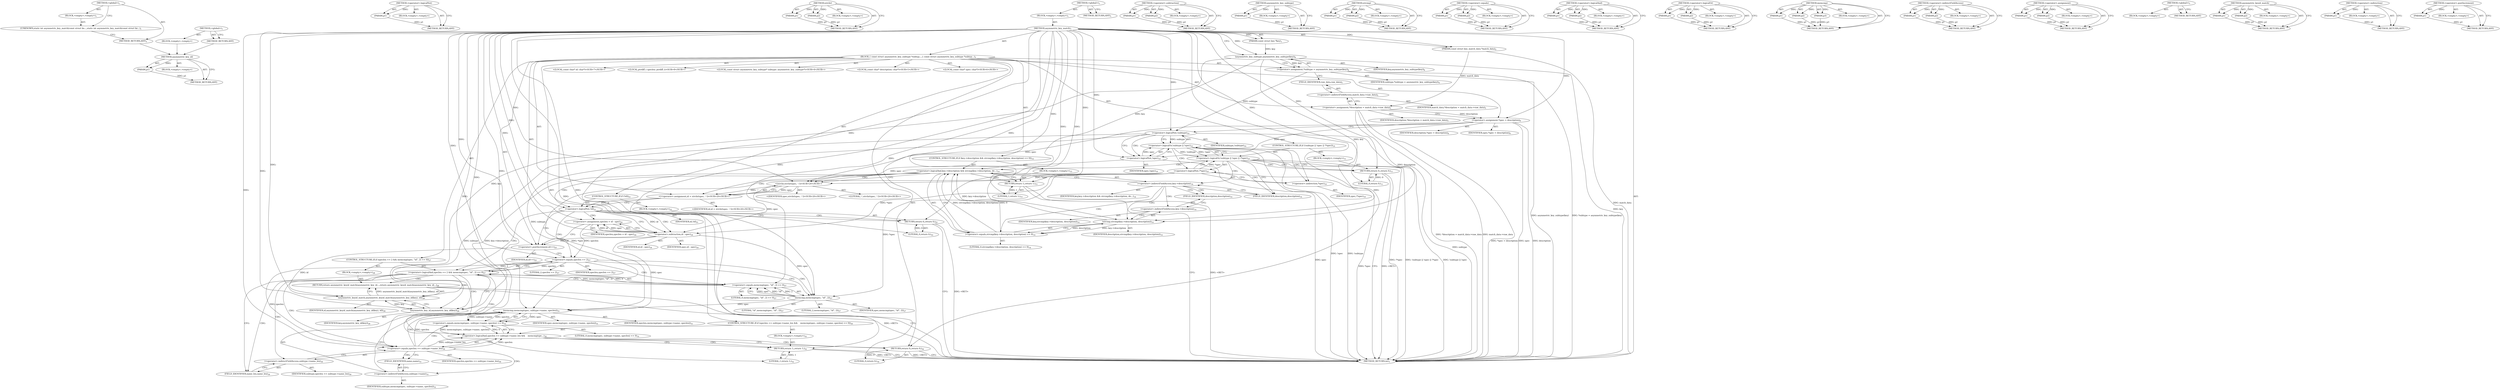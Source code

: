 digraph "&lt;global&gt;" {
vulnerable_210 [label=<(METHOD,asymmetric_key_id)>];
vulnerable_211 [label=<(PARAM,p1)>];
vulnerable_212 [label=<(BLOCK,&lt;empty&gt;,&lt;empty&gt;)>];
vulnerable_213 [label=<(METHOD_RETURN,ANY)>];
vulnerable_162 [label=<(METHOD,&lt;operator&gt;.logicalNot)>];
vulnerable_163 [label=<(PARAM,p1)>];
vulnerable_164 [label=<(BLOCK,&lt;empty&gt;,&lt;empty&gt;)>];
vulnerable_165 [label=<(METHOD_RETURN,ANY)>];
vulnerable_185 [label=<(METHOD,strchr)>];
vulnerable_186 [label=<(PARAM,p1)>];
vulnerable_187 [label=<(PARAM,p2)>];
vulnerable_188 [label=<(BLOCK,&lt;empty&gt;,&lt;empty&gt;)>];
vulnerable_189 [label=<(METHOD_RETURN,ANY)>];
vulnerable_6 [label=<(METHOD,&lt;global&gt;)<SUB>1</SUB>>];
vulnerable_7 [label=<(BLOCK,&lt;empty&gt;,&lt;empty&gt;)<SUB>1</SUB>>];
vulnerable_8 [label=<(METHOD,asymmetric_key_match)<SUB>1</SUB>>];
vulnerable_9 [label=<(PARAM,const struct key *key)<SUB>1</SUB>>];
vulnerable_10 [label=<(PARAM,const struct key_match_data *match_data)<SUB>2</SUB>>];
vulnerable_11 [label=<(BLOCK,{
 	const struct asymmetric_key_subtype *subtyp...,{
 	const struct asymmetric_key_subtype *subtyp...)<SUB>3</SUB>>];
vulnerable_12 [label="<(LOCAL,const struct asymmetric_key_subtype* subtype: asymmetric_key_subtype*)<SUB>4</SUB>>"];
vulnerable_13 [label=<(&lt;operator&gt;.assignment,*subtype = asymmetric_key_subtype(key))<SUB>4</SUB>>];
vulnerable_14 [label=<(IDENTIFIER,subtype,*subtype = asymmetric_key_subtype(key))<SUB>4</SUB>>];
vulnerable_15 [label=<(asymmetric_key_subtype,asymmetric_key_subtype(key))<SUB>4</SUB>>];
vulnerable_16 [label=<(IDENTIFIER,key,asymmetric_key_subtype(key))<SUB>4</SUB>>];
vulnerable_17 [label="<(LOCAL,const char* description: char*)<SUB>5</SUB>>"];
vulnerable_18 [label=<(&lt;operator&gt;.assignment,*description = match_data-&gt;raw_data)<SUB>5</SUB>>];
vulnerable_19 [label=<(IDENTIFIER,description,*description = match_data-&gt;raw_data)<SUB>5</SUB>>];
vulnerable_20 [label=<(&lt;operator&gt;.indirectFieldAccess,match_data-&gt;raw_data)<SUB>5</SUB>>];
vulnerable_21 [label=<(IDENTIFIER,match_data,*description = match_data-&gt;raw_data)<SUB>5</SUB>>];
vulnerable_22 [label=<(FIELD_IDENTIFIER,raw_data,raw_data)<SUB>5</SUB>>];
vulnerable_23 [label="<(LOCAL,const char* spec: char*)<SUB>6</SUB>>"];
vulnerable_24 [label=<(&lt;operator&gt;.assignment,*spec = description)<SUB>6</SUB>>];
vulnerable_25 [label=<(IDENTIFIER,spec,*spec = description)<SUB>6</SUB>>];
vulnerable_26 [label=<(IDENTIFIER,description,*spec = description)<SUB>6</SUB>>];
vulnerable_27 [label="<(LOCAL,const char* id: char*)<SUB>7</SUB>>"];
vulnerable_28 [label="<(LOCAL,ptrdiff_t speclen: ptrdiff_t)<SUB>8</SUB>>"];
vulnerable_29 [label=<(CONTROL_STRUCTURE,IF,if (!subtype || !spec || !*spec))<SUB>10</SUB>>];
vulnerable_30 [label=<(&lt;operator&gt;.logicalOr,!subtype || !spec || !*spec)<SUB>10</SUB>>];
vulnerable_31 [label=<(&lt;operator&gt;.logicalOr,!subtype || !spec)<SUB>10</SUB>>];
vulnerable_32 [label=<(&lt;operator&gt;.logicalNot,!subtype)<SUB>10</SUB>>];
vulnerable_33 [label=<(IDENTIFIER,subtype,!subtype)<SUB>10</SUB>>];
vulnerable_34 [label=<(&lt;operator&gt;.logicalNot,!spec)<SUB>10</SUB>>];
vulnerable_35 [label=<(IDENTIFIER,spec,!spec)<SUB>10</SUB>>];
vulnerable_36 [label=<(&lt;operator&gt;.logicalNot,!*spec)<SUB>10</SUB>>];
vulnerable_37 [label=<(&lt;operator&gt;.indirection,*spec)<SUB>10</SUB>>];
vulnerable_38 [label=<(IDENTIFIER,spec,!*spec)<SUB>10</SUB>>];
vulnerable_39 [label=<(BLOCK,&lt;empty&gt;,&lt;empty&gt;)<SUB>11</SUB>>];
vulnerable_40 [label=<(RETURN,return 0;,return 0;)<SUB>11</SUB>>];
vulnerable_41 [label=<(LITERAL,0,return 0;)<SUB>11</SUB>>];
vulnerable_42 [label=<(CONTROL_STRUCTURE,IF,if (key-&gt;description &amp;&amp; strcmp(key-&gt;description, description) == 0))<SUB>14</SUB>>];
vulnerable_43 [label=<(&lt;operator&gt;.logicalAnd,key-&gt;description &amp;&amp; strcmp(key-&gt;description, de...)<SUB>14</SUB>>];
vulnerable_44 [label=<(&lt;operator&gt;.indirectFieldAccess,key-&gt;description)<SUB>14</SUB>>];
vulnerable_45 [label=<(IDENTIFIER,key,key-&gt;description &amp;&amp; strcmp(key-&gt;description, de...)<SUB>14</SUB>>];
vulnerable_46 [label=<(FIELD_IDENTIFIER,description,description)<SUB>14</SUB>>];
vulnerable_47 [label=<(&lt;operator&gt;.equals,strcmp(key-&gt;description, description) == 0)<SUB>14</SUB>>];
vulnerable_48 [label=<(strcmp,strcmp(key-&gt;description, description))<SUB>14</SUB>>];
vulnerable_49 [label=<(&lt;operator&gt;.indirectFieldAccess,key-&gt;description)<SUB>14</SUB>>];
vulnerable_50 [label=<(IDENTIFIER,key,strcmp(key-&gt;description, description))<SUB>14</SUB>>];
vulnerable_51 [label=<(FIELD_IDENTIFIER,description,description)<SUB>14</SUB>>];
vulnerable_52 [label=<(IDENTIFIER,description,strcmp(key-&gt;description, description))<SUB>14</SUB>>];
vulnerable_53 [label=<(LITERAL,0,strcmp(key-&gt;description, description) == 0)<SUB>14</SUB>>];
vulnerable_54 [label=<(BLOCK,&lt;empty&gt;,&lt;empty&gt;)<SUB>15</SUB>>];
vulnerable_55 [label=<(RETURN,return 1;,return 1;)<SUB>15</SUB>>];
vulnerable_56 [label=<(LITERAL,1,return 1;)<SUB>15</SUB>>];
vulnerable_57 [label="<(&lt;operator&gt;.assignment,id = strchr(spec, ':'))<SUB>20</SUB>>"];
vulnerable_58 [label="<(IDENTIFIER,id,id = strchr(spec, ':'))<SUB>20</SUB>>"];
vulnerable_59 [label="<(strchr,strchr(spec, ':'))<SUB>20</SUB>>"];
vulnerable_60 [label="<(IDENTIFIER,spec,strchr(spec, ':'))<SUB>20</SUB>>"];
vulnerable_61 [label="<(LITERAL,':',strchr(spec, ':'))<SUB>20</SUB>>"];
vulnerable_62 [label=<(CONTROL_STRUCTURE,IF,if (!id))<SUB>21</SUB>>];
vulnerable_63 [label=<(&lt;operator&gt;.logicalNot,!id)<SUB>21</SUB>>];
vulnerable_64 [label=<(IDENTIFIER,id,!id)<SUB>21</SUB>>];
vulnerable_65 [label=<(BLOCK,&lt;empty&gt;,&lt;empty&gt;)<SUB>22</SUB>>];
vulnerable_66 [label=<(RETURN,return 0;,return 0;)<SUB>22</SUB>>];
vulnerable_67 [label=<(LITERAL,0,return 0;)<SUB>22</SUB>>];
vulnerable_68 [label=<(&lt;operator&gt;.assignment,speclen = id - spec)<SUB>24</SUB>>];
vulnerable_69 [label=<(IDENTIFIER,speclen,speclen = id - spec)<SUB>24</SUB>>];
vulnerable_70 [label=<(&lt;operator&gt;.subtraction,id - spec)<SUB>24</SUB>>];
vulnerable_71 [label=<(IDENTIFIER,id,id - spec)<SUB>24</SUB>>];
vulnerable_72 [label=<(IDENTIFIER,spec,id - spec)<SUB>24</SUB>>];
vulnerable_73 [label=<(&lt;operator&gt;.postIncrement,id++)<SUB>25</SUB>>];
vulnerable_74 [label=<(IDENTIFIER,id,id++)<SUB>25</SUB>>];
vulnerable_75 [label=<(CONTROL_STRUCTURE,IF,if (speclen == 2 &amp;&amp; memcmp(spec, &quot;id&quot;, 2) == 0))<SUB>27</SUB>>];
vulnerable_76 [label=<(&lt;operator&gt;.logicalAnd,speclen == 2 &amp;&amp; memcmp(spec, &quot;id&quot;, 2) == 0)<SUB>27</SUB>>];
vulnerable_77 [label=<(&lt;operator&gt;.equals,speclen == 2)<SUB>27</SUB>>];
vulnerable_78 [label=<(IDENTIFIER,speclen,speclen == 2)<SUB>27</SUB>>];
vulnerable_79 [label=<(LITERAL,2,speclen == 2)<SUB>27</SUB>>];
vulnerable_80 [label=<(&lt;operator&gt;.equals,memcmp(spec, &quot;id&quot;, 2) == 0)<SUB>27</SUB>>];
vulnerable_81 [label=<(memcmp,memcmp(spec, &quot;id&quot;, 2))<SUB>27</SUB>>];
vulnerable_82 [label=<(IDENTIFIER,spec,memcmp(spec, &quot;id&quot;, 2))<SUB>27</SUB>>];
vulnerable_83 [label=<(LITERAL,&quot;id&quot;,memcmp(spec, &quot;id&quot;, 2))<SUB>27</SUB>>];
vulnerable_84 [label=<(LITERAL,2,memcmp(spec, &quot;id&quot;, 2))<SUB>27</SUB>>];
vulnerable_85 [label=<(LITERAL,0,memcmp(spec, &quot;id&quot;, 2) == 0)<SUB>27</SUB>>];
vulnerable_86 [label=<(BLOCK,&lt;empty&gt;,&lt;empty&gt;)<SUB>28</SUB>>];
vulnerable_87 [label=<(RETURN,return asymmetric_keyid_match(asymmetric_key_id...,return asymmetric_keyid_match(asymmetric_key_id...)<SUB>28</SUB>>];
vulnerable_88 [label=<(asymmetric_keyid_match,asymmetric_keyid_match(asymmetric_key_id(key), id))<SUB>28</SUB>>];
vulnerable_89 [label=<(asymmetric_key_id,asymmetric_key_id(key))<SUB>28</SUB>>];
vulnerable_90 [label=<(IDENTIFIER,key,asymmetric_key_id(key))<SUB>28</SUB>>];
vulnerable_91 [label=<(IDENTIFIER,id,asymmetric_keyid_match(asymmetric_key_id(key), id))<SUB>28</SUB>>];
vulnerable_92 [label=<(CONTROL_STRUCTURE,IF,if (speclen == subtype-&gt;name_len &amp;&amp;
	    memcmp(spec, subtype-&gt;name, speclen) == 0))<SUB>30</SUB>>];
vulnerable_93 [label=<(&lt;operator&gt;.logicalAnd,speclen == subtype-&gt;name_len &amp;&amp;
	    memcmp(spe...)<SUB>30</SUB>>];
vulnerable_94 [label=<(&lt;operator&gt;.equals,speclen == subtype-&gt;name_len)<SUB>30</SUB>>];
vulnerable_95 [label=<(IDENTIFIER,speclen,speclen == subtype-&gt;name_len)<SUB>30</SUB>>];
vulnerable_96 [label=<(&lt;operator&gt;.indirectFieldAccess,subtype-&gt;name_len)<SUB>30</SUB>>];
vulnerable_97 [label=<(IDENTIFIER,subtype,speclen == subtype-&gt;name_len)<SUB>30</SUB>>];
vulnerable_98 [label=<(FIELD_IDENTIFIER,name_len,name_len)<SUB>30</SUB>>];
vulnerable_99 [label=<(&lt;operator&gt;.equals,memcmp(spec, subtype-&gt;name, speclen) == 0)<SUB>31</SUB>>];
vulnerable_100 [label=<(memcmp,memcmp(spec, subtype-&gt;name, speclen))<SUB>31</SUB>>];
vulnerable_101 [label=<(IDENTIFIER,spec,memcmp(spec, subtype-&gt;name, speclen))<SUB>31</SUB>>];
vulnerable_102 [label=<(&lt;operator&gt;.indirectFieldAccess,subtype-&gt;name)<SUB>31</SUB>>];
vulnerable_103 [label=<(IDENTIFIER,subtype,memcmp(spec, subtype-&gt;name, speclen))<SUB>31</SUB>>];
vulnerable_104 [label=<(FIELD_IDENTIFIER,name,name)<SUB>31</SUB>>];
vulnerable_105 [label=<(IDENTIFIER,speclen,memcmp(spec, subtype-&gt;name, speclen))<SUB>31</SUB>>];
vulnerable_106 [label=<(LITERAL,0,memcmp(spec, subtype-&gt;name, speclen) == 0)<SUB>31</SUB>>];
vulnerable_107 [label=<(BLOCK,&lt;empty&gt;,&lt;empty&gt;)<SUB>32</SUB>>];
vulnerable_108 [label=<(RETURN,return 1;,return 1;)<SUB>32</SUB>>];
vulnerable_109 [label=<(LITERAL,1,return 1;)<SUB>32</SUB>>];
vulnerable_110 [label=<(RETURN,return 0;,return 0;)<SUB>34</SUB>>];
vulnerable_111 [label=<(LITERAL,0,return 0;)<SUB>34</SUB>>];
vulnerable_112 [label=<(METHOD_RETURN,int)<SUB>1</SUB>>];
vulnerable_114 [label=<(METHOD_RETURN,ANY)<SUB>1</SUB>>];
vulnerable_190 [label=<(METHOD,&lt;operator&gt;.subtraction)>];
vulnerable_191 [label=<(PARAM,p1)>];
vulnerable_192 [label=<(PARAM,p2)>];
vulnerable_193 [label=<(BLOCK,&lt;empty&gt;,&lt;empty&gt;)>];
vulnerable_194 [label=<(METHOD_RETURN,ANY)>];
vulnerable_148 [label=<(METHOD,asymmetric_key_subtype)>];
vulnerable_149 [label=<(PARAM,p1)>];
vulnerable_150 [label=<(BLOCK,&lt;empty&gt;,&lt;empty&gt;)>];
vulnerable_151 [label=<(METHOD_RETURN,ANY)>];
vulnerable_180 [label=<(METHOD,strcmp)>];
vulnerable_181 [label=<(PARAM,p1)>];
vulnerable_182 [label=<(PARAM,p2)>];
vulnerable_183 [label=<(BLOCK,&lt;empty&gt;,&lt;empty&gt;)>];
vulnerable_184 [label=<(METHOD_RETURN,ANY)>];
vulnerable_175 [label=<(METHOD,&lt;operator&gt;.equals)>];
vulnerable_176 [label=<(PARAM,p1)>];
vulnerable_177 [label=<(PARAM,p2)>];
vulnerable_178 [label=<(BLOCK,&lt;empty&gt;,&lt;empty&gt;)>];
vulnerable_179 [label=<(METHOD_RETURN,ANY)>];
vulnerable_170 [label=<(METHOD,&lt;operator&gt;.logicalAnd)>];
vulnerable_171 [label=<(PARAM,p1)>];
vulnerable_172 [label=<(PARAM,p2)>];
vulnerable_173 [label=<(BLOCK,&lt;empty&gt;,&lt;empty&gt;)>];
vulnerable_174 [label=<(METHOD_RETURN,ANY)>];
vulnerable_157 [label=<(METHOD,&lt;operator&gt;.logicalOr)>];
vulnerable_158 [label=<(PARAM,p1)>];
vulnerable_159 [label=<(PARAM,p2)>];
vulnerable_160 [label=<(BLOCK,&lt;empty&gt;,&lt;empty&gt;)>];
vulnerable_161 [label=<(METHOD_RETURN,ANY)>];
vulnerable_199 [label=<(METHOD,memcmp)>];
vulnerable_200 [label=<(PARAM,p1)>];
vulnerable_201 [label=<(PARAM,p2)>];
vulnerable_202 [label=<(PARAM,p3)>];
vulnerable_203 [label=<(BLOCK,&lt;empty&gt;,&lt;empty&gt;)>];
vulnerable_204 [label=<(METHOD_RETURN,ANY)>];
vulnerable_152 [label=<(METHOD,&lt;operator&gt;.indirectFieldAccess)>];
vulnerable_153 [label=<(PARAM,p1)>];
vulnerable_154 [label=<(PARAM,p2)>];
vulnerable_155 [label=<(BLOCK,&lt;empty&gt;,&lt;empty&gt;)>];
vulnerable_156 [label=<(METHOD_RETURN,ANY)>];
vulnerable_143 [label=<(METHOD,&lt;operator&gt;.assignment)>];
vulnerable_144 [label=<(PARAM,p1)>];
vulnerable_145 [label=<(PARAM,p2)>];
vulnerable_146 [label=<(BLOCK,&lt;empty&gt;,&lt;empty&gt;)>];
vulnerable_147 [label=<(METHOD_RETURN,ANY)>];
vulnerable_137 [label=<(METHOD,&lt;global&gt;)<SUB>1</SUB>>];
vulnerable_138 [label=<(BLOCK,&lt;empty&gt;,&lt;empty&gt;)>];
vulnerable_139 [label=<(METHOD_RETURN,ANY)>];
vulnerable_205 [label=<(METHOD,asymmetric_keyid_match)>];
vulnerable_206 [label=<(PARAM,p1)>];
vulnerable_207 [label=<(PARAM,p2)>];
vulnerable_208 [label=<(BLOCK,&lt;empty&gt;,&lt;empty&gt;)>];
vulnerable_209 [label=<(METHOD_RETURN,ANY)>];
vulnerable_166 [label=<(METHOD,&lt;operator&gt;.indirection)>];
vulnerable_167 [label=<(PARAM,p1)>];
vulnerable_168 [label=<(BLOCK,&lt;empty&gt;,&lt;empty&gt;)>];
vulnerable_169 [label=<(METHOD_RETURN,ANY)>];
vulnerable_195 [label=<(METHOD,&lt;operator&gt;.postIncrement)>];
vulnerable_196 [label=<(PARAM,p1)>];
vulnerable_197 [label=<(BLOCK,&lt;empty&gt;,&lt;empty&gt;)>];
vulnerable_198 [label=<(METHOD_RETURN,ANY)>];
fixed_6 [label=<(METHOD,&lt;global&gt;)<SUB>1</SUB>>];
fixed_7 [label=<(BLOCK,&lt;empty&gt;,&lt;empty&gt;)<SUB>1</SUB>>];
fixed_8 [label=<(UNKNOWN,static int asymmetric_key_match(const struct ke...,static int asymmetric_key_match(const struct ke...)<SUB>1</SUB>>];
fixed_9 [label=<(METHOD_RETURN,ANY)<SUB>1</SUB>>];
fixed_14 [label=<(METHOD,&lt;global&gt;)<SUB>1</SUB>>];
fixed_15 [label=<(BLOCK,&lt;empty&gt;,&lt;empty&gt;)>];
fixed_16 [label=<(METHOD_RETURN,ANY)>];
vulnerable_210 -> vulnerable_211  [key=0, label="AST: "];
vulnerable_210 -> vulnerable_211  [key=1, label="DDG: "];
vulnerable_210 -> vulnerable_212  [key=0, label="AST: "];
vulnerable_210 -> vulnerable_213  [key=0, label="AST: "];
vulnerable_210 -> vulnerable_213  [key=1, label="CFG: "];
vulnerable_211 -> vulnerable_213  [key=0, label="DDG: p1"];
vulnerable_162 -> vulnerable_163  [key=0, label="AST: "];
vulnerable_162 -> vulnerable_163  [key=1, label="DDG: "];
vulnerable_162 -> vulnerable_164  [key=0, label="AST: "];
vulnerable_162 -> vulnerable_165  [key=0, label="AST: "];
vulnerable_162 -> vulnerable_165  [key=1, label="CFG: "];
vulnerable_163 -> vulnerable_165  [key=0, label="DDG: p1"];
vulnerable_185 -> vulnerable_186  [key=0, label="AST: "];
vulnerable_185 -> vulnerable_186  [key=1, label="DDG: "];
vulnerable_185 -> vulnerable_188  [key=0, label="AST: "];
vulnerable_185 -> vulnerable_187  [key=0, label="AST: "];
vulnerable_185 -> vulnerable_187  [key=1, label="DDG: "];
vulnerable_185 -> vulnerable_189  [key=0, label="AST: "];
vulnerable_185 -> vulnerable_189  [key=1, label="CFG: "];
vulnerable_186 -> vulnerable_189  [key=0, label="DDG: p1"];
vulnerable_187 -> vulnerable_189  [key=0, label="DDG: p2"];
vulnerable_6 -> vulnerable_7  [key=0, label="AST: "];
vulnerable_6 -> vulnerable_114  [key=0, label="AST: "];
vulnerable_6 -> vulnerable_114  [key=1, label="CFG: "];
vulnerable_7 -> vulnerable_8  [key=0, label="AST: "];
vulnerable_8 -> vulnerable_9  [key=0, label="AST: "];
vulnerable_8 -> vulnerable_9  [key=1, label="DDG: "];
vulnerable_8 -> vulnerable_10  [key=0, label="AST: "];
vulnerable_8 -> vulnerable_10  [key=1, label="DDG: "];
vulnerable_8 -> vulnerable_11  [key=0, label="AST: "];
vulnerable_8 -> vulnerable_112  [key=0, label="AST: "];
vulnerable_8 -> vulnerable_15  [key=0, label="CFG: "];
vulnerable_8 -> vulnerable_15  [key=1, label="DDG: "];
vulnerable_8 -> vulnerable_24  [key=0, label="DDG: "];
vulnerable_8 -> vulnerable_110  [key=0, label="DDG: "];
vulnerable_8 -> vulnerable_73  [key=0, label="DDG: "];
vulnerable_8 -> vulnerable_111  [key=0, label="DDG: "];
vulnerable_8 -> vulnerable_40  [key=0, label="DDG: "];
vulnerable_8 -> vulnerable_55  [key=0, label="DDG: "];
vulnerable_8 -> vulnerable_59  [key=0, label="DDG: "];
vulnerable_8 -> vulnerable_63  [key=0, label="DDG: "];
vulnerable_8 -> vulnerable_66  [key=0, label="DDG: "];
vulnerable_8 -> vulnerable_70  [key=0, label="DDG: "];
vulnerable_8 -> vulnerable_108  [key=0, label="DDG: "];
vulnerable_8 -> vulnerable_41  [key=0, label="DDG: "];
vulnerable_8 -> vulnerable_47  [key=0, label="DDG: "];
vulnerable_8 -> vulnerable_56  [key=0, label="DDG: "];
vulnerable_8 -> vulnerable_67  [key=0, label="DDG: "];
vulnerable_8 -> vulnerable_77  [key=0, label="DDG: "];
vulnerable_8 -> vulnerable_80  [key=0, label="DDG: "];
vulnerable_8 -> vulnerable_94  [key=0, label="DDG: "];
vulnerable_8 -> vulnerable_99  [key=0, label="DDG: "];
vulnerable_8 -> vulnerable_109  [key=0, label="DDG: "];
vulnerable_8 -> vulnerable_32  [key=0, label="DDG: "];
vulnerable_8 -> vulnerable_34  [key=0, label="DDG: "];
vulnerable_8 -> vulnerable_48  [key=0, label="DDG: "];
vulnerable_8 -> vulnerable_81  [key=0, label="DDG: "];
vulnerable_8 -> vulnerable_88  [key=0, label="DDG: "];
vulnerable_8 -> vulnerable_100  [key=0, label="DDG: "];
vulnerable_8 -> vulnerable_89  [key=0, label="DDG: "];
vulnerable_9 -> vulnerable_15  [key=0, label="DDG: key"];
vulnerable_10 -> vulnerable_112  [key=0, label="DDG: match_data"];
vulnerable_10 -> vulnerable_18  [key=0, label="DDG: match_data"];
vulnerable_11 -> vulnerable_12  [key=0, label="AST: "];
vulnerable_11 -> vulnerable_13  [key=0, label="AST: "];
vulnerable_11 -> vulnerable_17  [key=0, label="AST: "];
vulnerable_11 -> vulnerable_18  [key=0, label="AST: "];
vulnerable_11 -> vulnerable_23  [key=0, label="AST: "];
vulnerable_11 -> vulnerable_24  [key=0, label="AST: "];
vulnerable_11 -> vulnerable_27  [key=0, label="AST: "];
vulnerable_11 -> vulnerable_28  [key=0, label="AST: "];
vulnerable_11 -> vulnerable_29  [key=0, label="AST: "];
vulnerable_11 -> vulnerable_42  [key=0, label="AST: "];
vulnerable_11 -> vulnerable_57  [key=0, label="AST: "];
vulnerable_11 -> vulnerable_62  [key=0, label="AST: "];
vulnerable_11 -> vulnerable_68  [key=0, label="AST: "];
vulnerable_11 -> vulnerable_73  [key=0, label="AST: "];
vulnerable_11 -> vulnerable_75  [key=0, label="AST: "];
vulnerable_11 -> vulnerable_92  [key=0, label="AST: "];
vulnerable_11 -> vulnerable_110  [key=0, label="AST: "];
vulnerable_13 -> vulnerable_14  [key=0, label="AST: "];
vulnerable_13 -> vulnerable_15  [key=0, label="AST: "];
vulnerable_13 -> vulnerable_22  [key=0, label="CFG: "];
vulnerable_13 -> vulnerable_112  [key=0, label="DDG: asymmetric_key_subtype(key)"];
vulnerable_13 -> vulnerable_112  [key=1, label="DDG: *subtype = asymmetric_key_subtype(key)"];
vulnerable_13 -> vulnerable_32  [key=0, label="DDG: subtype"];
vulnerable_15 -> vulnerable_16  [key=0, label="AST: "];
vulnerable_15 -> vulnerable_13  [key=0, label="CFG: "];
vulnerable_15 -> vulnerable_13  [key=1, label="DDG: key"];
vulnerable_15 -> vulnerable_112  [key=0, label="DDG: key"];
vulnerable_15 -> vulnerable_43  [key=0, label="DDG: key"];
vulnerable_15 -> vulnerable_48  [key=0, label="DDG: key"];
vulnerable_15 -> vulnerable_89  [key=0, label="DDG: key"];
vulnerable_18 -> vulnerable_19  [key=0, label="AST: "];
vulnerable_18 -> vulnerable_20  [key=0, label="AST: "];
vulnerable_18 -> vulnerable_24  [key=0, label="CFG: "];
vulnerable_18 -> vulnerable_24  [key=1, label="DDG: description"];
vulnerable_18 -> vulnerable_112  [key=0, label="DDG: match_data-&gt;raw_data"];
vulnerable_18 -> vulnerable_112  [key=1, label="DDG: *description = match_data-&gt;raw_data"];
vulnerable_18 -> vulnerable_48  [key=0, label="DDG: description"];
vulnerable_20 -> vulnerable_21  [key=0, label="AST: "];
vulnerable_20 -> vulnerable_22  [key=0, label="AST: "];
vulnerable_20 -> vulnerable_18  [key=0, label="CFG: "];
vulnerable_22 -> vulnerable_20  [key=0, label="CFG: "];
vulnerable_24 -> vulnerable_25  [key=0, label="AST: "];
vulnerable_24 -> vulnerable_26  [key=0, label="AST: "];
vulnerable_24 -> vulnerable_32  [key=0, label="CFG: "];
vulnerable_24 -> vulnerable_112  [key=0, label="DDG: spec"];
vulnerable_24 -> vulnerable_112  [key=1, label="DDG: description"];
vulnerable_24 -> vulnerable_112  [key=2, label="DDG: *spec = description"];
vulnerable_24 -> vulnerable_59  [key=0, label="DDG: spec"];
vulnerable_24 -> vulnerable_34  [key=0, label="DDG: spec"];
vulnerable_29 -> vulnerable_30  [key=0, label="AST: "];
vulnerable_29 -> vulnerable_39  [key=0, label="AST: "];
vulnerable_30 -> vulnerable_31  [key=0, label="AST: "];
vulnerable_30 -> vulnerable_36  [key=0, label="AST: "];
vulnerable_30 -> vulnerable_40  [key=0, label="CFG: "];
vulnerable_30 -> vulnerable_40  [key=1, label="CDG: "];
vulnerable_30 -> vulnerable_46  [key=0, label="CFG: "];
vulnerable_30 -> vulnerable_46  [key=1, label="CDG: "];
vulnerable_30 -> vulnerable_112  [key=0, label="DDG: !subtype || !spec"];
vulnerable_30 -> vulnerable_112  [key=1, label="DDG: !*spec"];
vulnerable_30 -> vulnerable_112  [key=2, label="DDG: !subtype || !spec || !*spec"];
vulnerable_30 -> vulnerable_44  [key=0, label="CDG: "];
vulnerable_30 -> vulnerable_43  [key=0, label="CDG: "];
vulnerable_31 -> vulnerable_32  [key=0, label="AST: "];
vulnerable_31 -> vulnerable_34  [key=0, label="AST: "];
vulnerable_31 -> vulnerable_30  [key=0, label="CFG: "];
vulnerable_31 -> vulnerable_30  [key=1, label="DDG: !subtype"];
vulnerable_31 -> vulnerable_30  [key=2, label="DDG: !spec"];
vulnerable_31 -> vulnerable_37  [key=0, label="CFG: "];
vulnerable_31 -> vulnerable_37  [key=1, label="CDG: "];
vulnerable_31 -> vulnerable_112  [key=0, label="DDG: !subtype"];
vulnerable_31 -> vulnerable_112  [key=1, label="DDG: !spec"];
vulnerable_31 -> vulnerable_36  [key=0, label="CDG: "];
vulnerable_32 -> vulnerable_33  [key=0, label="AST: "];
vulnerable_32 -> vulnerable_31  [key=0, label="CFG: "];
vulnerable_32 -> vulnerable_31  [key=1, label="DDG: subtype"];
vulnerable_32 -> vulnerable_34  [key=0, label="CFG: "];
vulnerable_32 -> vulnerable_34  [key=1, label="CDG: "];
vulnerable_32 -> vulnerable_112  [key=0, label="DDG: subtype"];
vulnerable_32 -> vulnerable_94  [key=0, label="DDG: subtype"];
vulnerable_32 -> vulnerable_100  [key=0, label="DDG: subtype"];
vulnerable_34 -> vulnerable_35  [key=0, label="AST: "];
vulnerable_34 -> vulnerable_31  [key=0, label="CFG: "];
vulnerable_34 -> vulnerable_31  [key=1, label="DDG: spec"];
vulnerable_34 -> vulnerable_112  [key=0, label="DDG: spec"];
vulnerable_34 -> vulnerable_59  [key=0, label="DDG: spec"];
vulnerable_36 -> vulnerable_37  [key=0, label="AST: "];
vulnerable_36 -> vulnerable_30  [key=0, label="CFG: "];
vulnerable_36 -> vulnerable_30  [key=1, label="DDG: *spec"];
vulnerable_36 -> vulnerable_112  [key=0, label="DDG: *spec"];
vulnerable_36 -> vulnerable_59  [key=0, label="DDG: *spec"];
vulnerable_36 -> vulnerable_70  [key=0, label="DDG: *spec"];
vulnerable_36 -> vulnerable_81  [key=0, label="DDG: *spec"];
vulnerable_36 -> vulnerable_100  [key=0, label="DDG: *spec"];
vulnerable_37 -> vulnerable_38  [key=0, label="AST: "];
vulnerable_37 -> vulnerable_36  [key=0, label="CFG: "];
vulnerable_39 -> vulnerable_40  [key=0, label="AST: "];
vulnerable_40 -> vulnerable_41  [key=0, label="AST: "];
vulnerable_40 -> vulnerable_112  [key=0, label="CFG: "];
vulnerable_40 -> vulnerable_112  [key=1, label="DDG: &lt;RET&gt;"];
vulnerable_41 -> vulnerable_40  [key=0, label="DDG: 0"];
vulnerable_42 -> vulnerable_43  [key=0, label="AST: "];
vulnerable_42 -> vulnerable_54  [key=0, label="AST: "];
vulnerable_43 -> vulnerable_44  [key=0, label="AST: "];
vulnerable_43 -> vulnerable_47  [key=0, label="AST: "];
vulnerable_43 -> vulnerable_55  [key=0, label="CFG: "];
vulnerable_43 -> vulnerable_55  [key=1, label="CDG: "];
vulnerable_43 -> vulnerable_59  [key=0, label="CFG: "];
vulnerable_43 -> vulnerable_59  [key=1, label="CDG: "];
vulnerable_43 -> vulnerable_89  [key=0, label="DDG: key-&gt;description"];
vulnerable_43 -> vulnerable_57  [key=0, label="CDG: "];
vulnerable_43 -> vulnerable_63  [key=0, label="CDG: "];
vulnerable_44 -> vulnerable_45  [key=0, label="AST: "];
vulnerable_44 -> vulnerable_46  [key=0, label="AST: "];
vulnerable_44 -> vulnerable_43  [key=0, label="CFG: "];
vulnerable_44 -> vulnerable_51  [key=0, label="CFG: "];
vulnerable_44 -> vulnerable_51  [key=1, label="CDG: "];
vulnerable_44 -> vulnerable_47  [key=0, label="CDG: "];
vulnerable_44 -> vulnerable_48  [key=0, label="CDG: "];
vulnerable_44 -> vulnerable_49  [key=0, label="CDG: "];
vulnerable_46 -> vulnerable_44  [key=0, label="CFG: "];
vulnerable_47 -> vulnerable_48  [key=0, label="AST: "];
vulnerable_47 -> vulnerable_53  [key=0, label="AST: "];
vulnerable_47 -> vulnerable_43  [key=0, label="CFG: "];
vulnerable_47 -> vulnerable_43  [key=1, label="DDG: strcmp(key-&gt;description, description)"];
vulnerable_47 -> vulnerable_43  [key=2, label="DDG: 0"];
vulnerable_48 -> vulnerable_49  [key=0, label="AST: "];
vulnerable_48 -> vulnerable_52  [key=0, label="AST: "];
vulnerable_48 -> vulnerable_47  [key=0, label="CFG: "];
vulnerable_48 -> vulnerable_47  [key=1, label="DDG: key-&gt;description"];
vulnerable_48 -> vulnerable_47  [key=2, label="DDG: description"];
vulnerable_48 -> vulnerable_43  [key=0, label="DDG: key-&gt;description"];
vulnerable_49 -> vulnerable_50  [key=0, label="AST: "];
vulnerable_49 -> vulnerable_51  [key=0, label="AST: "];
vulnerable_49 -> vulnerable_48  [key=0, label="CFG: "];
vulnerable_51 -> vulnerable_49  [key=0, label="CFG: "];
vulnerable_54 -> vulnerable_55  [key=0, label="AST: "];
vulnerable_55 -> vulnerable_56  [key=0, label="AST: "];
vulnerable_55 -> vulnerable_112  [key=0, label="CFG: "];
vulnerable_55 -> vulnerable_112  [key=1, label="DDG: &lt;RET&gt;"];
vulnerable_56 -> vulnerable_55  [key=0, label="DDG: 1"];
vulnerable_57 -> vulnerable_58  [key=0, label="AST: "];
vulnerable_57 -> vulnerable_59  [key=0, label="AST: "];
vulnerable_57 -> vulnerable_63  [key=0, label="CFG: "];
vulnerable_57 -> vulnerable_63  [key=1, label="DDG: id"];
vulnerable_59 -> vulnerable_60  [key=0, label="AST: "];
vulnerable_59 -> vulnerable_61  [key=0, label="AST: "];
vulnerable_59 -> vulnerable_57  [key=0, label="CFG: "];
vulnerable_59 -> vulnerable_57  [key=1, label="DDG: spec"];
vulnerable_59 -> vulnerable_57  [key=2, label="DDG: ':'"];
vulnerable_59 -> vulnerable_70  [key=0, label="DDG: spec"];
vulnerable_62 -> vulnerable_63  [key=0, label="AST: "];
vulnerable_62 -> vulnerable_65  [key=0, label="AST: "];
vulnerable_63 -> vulnerable_64  [key=0, label="AST: "];
vulnerable_63 -> vulnerable_66  [key=0, label="CFG: "];
vulnerable_63 -> vulnerable_66  [key=1, label="CDG: "];
vulnerable_63 -> vulnerable_70  [key=0, label="CFG: "];
vulnerable_63 -> vulnerable_70  [key=1, label="DDG: id"];
vulnerable_63 -> vulnerable_70  [key=2, label="CDG: "];
vulnerable_63 -> vulnerable_68  [key=0, label="CDG: "];
vulnerable_63 -> vulnerable_73  [key=0, label="CDG: "];
vulnerable_63 -> vulnerable_77  [key=0, label="CDG: "];
vulnerable_63 -> vulnerable_76  [key=0, label="CDG: "];
vulnerable_65 -> vulnerable_66  [key=0, label="AST: "];
vulnerable_66 -> vulnerable_67  [key=0, label="AST: "];
vulnerable_66 -> vulnerable_112  [key=0, label="CFG: "];
vulnerable_66 -> vulnerable_112  [key=1, label="DDG: &lt;RET&gt;"];
vulnerable_67 -> vulnerable_66  [key=0, label="DDG: 0"];
vulnerable_68 -> vulnerable_69  [key=0, label="AST: "];
vulnerable_68 -> vulnerable_70  [key=0, label="AST: "];
vulnerable_68 -> vulnerable_73  [key=0, label="CFG: "];
vulnerable_68 -> vulnerable_77  [key=0, label="DDG: speclen"];
vulnerable_70 -> vulnerable_71  [key=0, label="AST: "];
vulnerable_70 -> vulnerable_72  [key=0, label="AST: "];
vulnerable_70 -> vulnerable_68  [key=0, label="CFG: "];
vulnerable_70 -> vulnerable_68  [key=1, label="DDG: id"];
vulnerable_70 -> vulnerable_68  [key=2, label="DDG: spec"];
vulnerable_70 -> vulnerable_73  [key=0, label="DDG: id"];
vulnerable_70 -> vulnerable_81  [key=0, label="DDG: spec"];
vulnerable_70 -> vulnerable_100  [key=0, label="DDG: spec"];
vulnerable_73 -> vulnerable_74  [key=0, label="AST: "];
vulnerable_73 -> vulnerable_77  [key=0, label="CFG: "];
vulnerable_73 -> vulnerable_88  [key=0, label="DDG: id"];
vulnerable_75 -> vulnerable_76  [key=0, label="AST: "];
vulnerable_75 -> vulnerable_86  [key=0, label="AST: "];
vulnerable_76 -> vulnerable_77  [key=0, label="AST: "];
vulnerable_76 -> vulnerable_80  [key=0, label="AST: "];
vulnerable_76 -> vulnerable_89  [key=0, label="CFG: "];
vulnerable_76 -> vulnerable_89  [key=1, label="CDG: "];
vulnerable_76 -> vulnerable_98  [key=0, label="CFG: "];
vulnerable_76 -> vulnerable_98  [key=1, label="CDG: "];
vulnerable_76 -> vulnerable_94  [key=0, label="CDG: "];
vulnerable_76 -> vulnerable_96  [key=0, label="CDG: "];
vulnerable_76 -> vulnerable_87  [key=0, label="CDG: "];
vulnerable_76 -> vulnerable_93  [key=0, label="CDG: "];
vulnerable_76 -> vulnerable_88  [key=0, label="CDG: "];
vulnerable_77 -> vulnerable_78  [key=0, label="AST: "];
vulnerable_77 -> vulnerable_79  [key=0, label="AST: "];
vulnerable_77 -> vulnerable_76  [key=0, label="CFG: "];
vulnerable_77 -> vulnerable_76  [key=1, label="DDG: speclen"];
vulnerable_77 -> vulnerable_76  [key=2, label="DDG: 2"];
vulnerable_77 -> vulnerable_81  [key=0, label="CFG: "];
vulnerable_77 -> vulnerable_81  [key=1, label="CDG: "];
vulnerable_77 -> vulnerable_94  [key=0, label="DDG: speclen"];
vulnerable_77 -> vulnerable_80  [key=0, label="CDG: "];
vulnerable_80 -> vulnerable_81  [key=0, label="AST: "];
vulnerable_80 -> vulnerable_85  [key=0, label="AST: "];
vulnerable_80 -> vulnerable_76  [key=0, label="CFG: "];
vulnerable_80 -> vulnerable_76  [key=1, label="DDG: memcmp(spec, &quot;id&quot;, 2)"];
vulnerable_80 -> vulnerable_76  [key=2, label="DDG: 0"];
vulnerable_81 -> vulnerable_82  [key=0, label="AST: "];
vulnerable_81 -> vulnerable_83  [key=0, label="AST: "];
vulnerable_81 -> vulnerable_84  [key=0, label="AST: "];
vulnerable_81 -> vulnerable_80  [key=0, label="CFG: "];
vulnerable_81 -> vulnerable_80  [key=1, label="DDG: spec"];
vulnerable_81 -> vulnerable_80  [key=2, label="DDG: &quot;id&quot;"];
vulnerable_81 -> vulnerable_80  [key=3, label="DDG: 2"];
vulnerable_81 -> vulnerable_100  [key=0, label="DDG: spec"];
vulnerable_86 -> vulnerable_87  [key=0, label="AST: "];
vulnerable_87 -> vulnerable_88  [key=0, label="AST: "];
vulnerable_87 -> vulnerable_112  [key=0, label="CFG: "];
vulnerable_87 -> vulnerable_112  [key=1, label="DDG: &lt;RET&gt;"];
vulnerable_88 -> vulnerable_89  [key=0, label="AST: "];
vulnerable_88 -> vulnerable_91  [key=0, label="AST: "];
vulnerable_88 -> vulnerable_87  [key=0, label="CFG: "];
vulnerable_88 -> vulnerable_87  [key=1, label="DDG: asymmetric_keyid_match(asymmetric_key_id(key), id)"];
vulnerable_89 -> vulnerable_90  [key=0, label="AST: "];
vulnerable_89 -> vulnerable_88  [key=0, label="CFG: "];
vulnerable_89 -> vulnerable_88  [key=1, label="DDG: key"];
vulnerable_92 -> vulnerable_93  [key=0, label="AST: "];
vulnerable_92 -> vulnerable_107  [key=0, label="AST: "];
vulnerable_93 -> vulnerable_94  [key=0, label="AST: "];
vulnerable_93 -> vulnerable_99  [key=0, label="AST: "];
vulnerable_93 -> vulnerable_108  [key=0, label="CFG: "];
vulnerable_93 -> vulnerable_108  [key=1, label="CDG: "];
vulnerable_93 -> vulnerable_110  [key=0, label="CFG: "];
vulnerable_93 -> vulnerable_110  [key=1, label="CDG: "];
vulnerable_94 -> vulnerable_95  [key=0, label="AST: "];
vulnerable_94 -> vulnerable_96  [key=0, label="AST: "];
vulnerable_94 -> vulnerable_93  [key=0, label="CFG: "];
vulnerable_94 -> vulnerable_93  [key=1, label="DDG: speclen"];
vulnerable_94 -> vulnerable_93  [key=2, label="DDG: subtype-&gt;name_len"];
vulnerable_94 -> vulnerable_104  [key=0, label="CFG: "];
vulnerable_94 -> vulnerable_104  [key=1, label="CDG: "];
vulnerable_94 -> vulnerable_100  [key=0, label="DDG: speclen"];
vulnerable_94 -> vulnerable_100  [key=1, label="CDG: "];
vulnerable_94 -> vulnerable_99  [key=0, label="CDG: "];
vulnerable_94 -> vulnerable_102  [key=0, label="CDG: "];
vulnerable_96 -> vulnerable_97  [key=0, label="AST: "];
vulnerable_96 -> vulnerable_98  [key=0, label="AST: "];
vulnerable_96 -> vulnerable_94  [key=0, label="CFG: "];
vulnerable_98 -> vulnerable_96  [key=0, label="CFG: "];
vulnerable_99 -> vulnerable_100  [key=0, label="AST: "];
vulnerable_99 -> vulnerable_106  [key=0, label="AST: "];
vulnerable_99 -> vulnerable_93  [key=0, label="CFG: "];
vulnerable_99 -> vulnerable_93  [key=1, label="DDG: memcmp(spec, subtype-&gt;name, speclen)"];
vulnerable_99 -> vulnerable_93  [key=2, label="DDG: 0"];
vulnerable_100 -> vulnerable_101  [key=0, label="AST: "];
vulnerable_100 -> vulnerable_102  [key=0, label="AST: "];
vulnerable_100 -> vulnerable_105  [key=0, label="AST: "];
vulnerable_100 -> vulnerable_99  [key=0, label="CFG: "];
vulnerable_100 -> vulnerable_99  [key=1, label="DDG: spec"];
vulnerable_100 -> vulnerable_99  [key=2, label="DDG: subtype-&gt;name"];
vulnerable_100 -> vulnerable_99  [key=3, label="DDG: speclen"];
vulnerable_102 -> vulnerable_103  [key=0, label="AST: "];
vulnerable_102 -> vulnerable_104  [key=0, label="AST: "];
vulnerable_102 -> vulnerable_100  [key=0, label="CFG: "];
vulnerable_104 -> vulnerable_102  [key=0, label="CFG: "];
vulnerable_107 -> vulnerable_108  [key=0, label="AST: "];
vulnerable_108 -> vulnerable_109  [key=0, label="AST: "];
vulnerable_108 -> vulnerable_112  [key=0, label="CFG: "];
vulnerable_108 -> vulnerable_112  [key=1, label="DDG: &lt;RET&gt;"];
vulnerable_109 -> vulnerable_108  [key=0, label="DDG: 1"];
vulnerable_110 -> vulnerable_111  [key=0, label="AST: "];
vulnerable_110 -> vulnerable_112  [key=0, label="CFG: "];
vulnerable_110 -> vulnerable_112  [key=1, label="DDG: &lt;RET&gt;"];
vulnerable_111 -> vulnerable_110  [key=0, label="DDG: 0"];
vulnerable_190 -> vulnerable_191  [key=0, label="AST: "];
vulnerable_190 -> vulnerable_191  [key=1, label="DDG: "];
vulnerable_190 -> vulnerable_193  [key=0, label="AST: "];
vulnerable_190 -> vulnerable_192  [key=0, label="AST: "];
vulnerable_190 -> vulnerable_192  [key=1, label="DDG: "];
vulnerable_190 -> vulnerable_194  [key=0, label="AST: "];
vulnerable_190 -> vulnerable_194  [key=1, label="CFG: "];
vulnerable_191 -> vulnerable_194  [key=0, label="DDG: p1"];
vulnerable_192 -> vulnerable_194  [key=0, label="DDG: p2"];
vulnerable_148 -> vulnerable_149  [key=0, label="AST: "];
vulnerable_148 -> vulnerable_149  [key=1, label="DDG: "];
vulnerable_148 -> vulnerable_150  [key=0, label="AST: "];
vulnerable_148 -> vulnerable_151  [key=0, label="AST: "];
vulnerable_148 -> vulnerable_151  [key=1, label="CFG: "];
vulnerable_149 -> vulnerable_151  [key=0, label="DDG: p1"];
vulnerable_180 -> vulnerable_181  [key=0, label="AST: "];
vulnerable_180 -> vulnerable_181  [key=1, label="DDG: "];
vulnerable_180 -> vulnerable_183  [key=0, label="AST: "];
vulnerable_180 -> vulnerable_182  [key=0, label="AST: "];
vulnerable_180 -> vulnerable_182  [key=1, label="DDG: "];
vulnerable_180 -> vulnerable_184  [key=0, label="AST: "];
vulnerable_180 -> vulnerable_184  [key=1, label="CFG: "];
vulnerable_181 -> vulnerable_184  [key=0, label="DDG: p1"];
vulnerable_182 -> vulnerable_184  [key=0, label="DDG: p2"];
vulnerable_175 -> vulnerable_176  [key=0, label="AST: "];
vulnerable_175 -> vulnerable_176  [key=1, label="DDG: "];
vulnerable_175 -> vulnerable_178  [key=0, label="AST: "];
vulnerable_175 -> vulnerable_177  [key=0, label="AST: "];
vulnerable_175 -> vulnerable_177  [key=1, label="DDG: "];
vulnerable_175 -> vulnerable_179  [key=0, label="AST: "];
vulnerable_175 -> vulnerable_179  [key=1, label="CFG: "];
vulnerable_176 -> vulnerable_179  [key=0, label="DDG: p1"];
vulnerable_177 -> vulnerable_179  [key=0, label="DDG: p2"];
vulnerable_170 -> vulnerable_171  [key=0, label="AST: "];
vulnerable_170 -> vulnerable_171  [key=1, label="DDG: "];
vulnerable_170 -> vulnerable_173  [key=0, label="AST: "];
vulnerable_170 -> vulnerable_172  [key=0, label="AST: "];
vulnerable_170 -> vulnerable_172  [key=1, label="DDG: "];
vulnerable_170 -> vulnerable_174  [key=0, label="AST: "];
vulnerable_170 -> vulnerable_174  [key=1, label="CFG: "];
vulnerable_171 -> vulnerable_174  [key=0, label="DDG: p1"];
vulnerable_172 -> vulnerable_174  [key=0, label="DDG: p2"];
vulnerable_157 -> vulnerable_158  [key=0, label="AST: "];
vulnerable_157 -> vulnerable_158  [key=1, label="DDG: "];
vulnerable_157 -> vulnerable_160  [key=0, label="AST: "];
vulnerable_157 -> vulnerable_159  [key=0, label="AST: "];
vulnerable_157 -> vulnerable_159  [key=1, label="DDG: "];
vulnerable_157 -> vulnerable_161  [key=0, label="AST: "];
vulnerable_157 -> vulnerable_161  [key=1, label="CFG: "];
vulnerable_158 -> vulnerable_161  [key=0, label="DDG: p1"];
vulnerable_159 -> vulnerable_161  [key=0, label="DDG: p2"];
vulnerable_199 -> vulnerable_200  [key=0, label="AST: "];
vulnerable_199 -> vulnerable_200  [key=1, label="DDG: "];
vulnerable_199 -> vulnerable_203  [key=0, label="AST: "];
vulnerable_199 -> vulnerable_201  [key=0, label="AST: "];
vulnerable_199 -> vulnerable_201  [key=1, label="DDG: "];
vulnerable_199 -> vulnerable_204  [key=0, label="AST: "];
vulnerable_199 -> vulnerable_204  [key=1, label="CFG: "];
vulnerable_199 -> vulnerable_202  [key=0, label="AST: "];
vulnerable_199 -> vulnerable_202  [key=1, label="DDG: "];
vulnerable_200 -> vulnerable_204  [key=0, label="DDG: p1"];
vulnerable_201 -> vulnerable_204  [key=0, label="DDG: p2"];
vulnerable_202 -> vulnerable_204  [key=0, label="DDG: p3"];
vulnerable_152 -> vulnerable_153  [key=0, label="AST: "];
vulnerable_152 -> vulnerable_153  [key=1, label="DDG: "];
vulnerable_152 -> vulnerable_155  [key=0, label="AST: "];
vulnerable_152 -> vulnerable_154  [key=0, label="AST: "];
vulnerable_152 -> vulnerable_154  [key=1, label="DDG: "];
vulnerable_152 -> vulnerable_156  [key=0, label="AST: "];
vulnerable_152 -> vulnerable_156  [key=1, label="CFG: "];
vulnerable_153 -> vulnerable_156  [key=0, label="DDG: p1"];
vulnerable_154 -> vulnerable_156  [key=0, label="DDG: p2"];
vulnerable_143 -> vulnerable_144  [key=0, label="AST: "];
vulnerable_143 -> vulnerable_144  [key=1, label="DDG: "];
vulnerable_143 -> vulnerable_146  [key=0, label="AST: "];
vulnerable_143 -> vulnerable_145  [key=0, label="AST: "];
vulnerable_143 -> vulnerable_145  [key=1, label="DDG: "];
vulnerable_143 -> vulnerable_147  [key=0, label="AST: "];
vulnerable_143 -> vulnerable_147  [key=1, label="CFG: "];
vulnerable_144 -> vulnerable_147  [key=0, label="DDG: p1"];
vulnerable_145 -> vulnerable_147  [key=0, label="DDG: p2"];
vulnerable_137 -> vulnerable_138  [key=0, label="AST: "];
vulnerable_137 -> vulnerable_139  [key=0, label="AST: "];
vulnerable_137 -> vulnerable_139  [key=1, label="CFG: "];
vulnerable_205 -> vulnerable_206  [key=0, label="AST: "];
vulnerable_205 -> vulnerable_206  [key=1, label="DDG: "];
vulnerable_205 -> vulnerable_208  [key=0, label="AST: "];
vulnerable_205 -> vulnerable_207  [key=0, label="AST: "];
vulnerable_205 -> vulnerable_207  [key=1, label="DDG: "];
vulnerable_205 -> vulnerable_209  [key=0, label="AST: "];
vulnerable_205 -> vulnerable_209  [key=1, label="CFG: "];
vulnerable_206 -> vulnerable_209  [key=0, label="DDG: p1"];
vulnerable_207 -> vulnerable_209  [key=0, label="DDG: p2"];
vulnerable_166 -> vulnerable_167  [key=0, label="AST: "];
vulnerable_166 -> vulnerable_167  [key=1, label="DDG: "];
vulnerable_166 -> vulnerable_168  [key=0, label="AST: "];
vulnerable_166 -> vulnerable_169  [key=0, label="AST: "];
vulnerable_166 -> vulnerable_169  [key=1, label="CFG: "];
vulnerable_167 -> vulnerable_169  [key=0, label="DDG: p1"];
vulnerable_195 -> vulnerable_196  [key=0, label="AST: "];
vulnerable_195 -> vulnerable_196  [key=1, label="DDG: "];
vulnerable_195 -> vulnerable_197  [key=0, label="AST: "];
vulnerable_195 -> vulnerable_198  [key=0, label="AST: "];
vulnerable_195 -> vulnerable_198  [key=1, label="CFG: "];
vulnerable_196 -> vulnerable_198  [key=0, label="DDG: p1"];
fixed_6 -> fixed_7  [key=0, label="AST: "];
fixed_6 -> fixed_9  [key=0, label="AST: "];
fixed_6 -> fixed_8  [key=0, label="CFG: "];
fixed_7 -> fixed_8  [key=0, label="AST: "];
fixed_8 -> fixed_9  [key=0, label="CFG: "];
fixed_9 -> vulnerable_210  [key=0];
fixed_14 -> fixed_15  [key=0, label="AST: "];
fixed_14 -> fixed_16  [key=0, label="AST: "];
fixed_14 -> fixed_16  [key=1, label="CFG: "];
fixed_15 -> vulnerable_210  [key=0];
fixed_16 -> vulnerable_210  [key=0];
}
